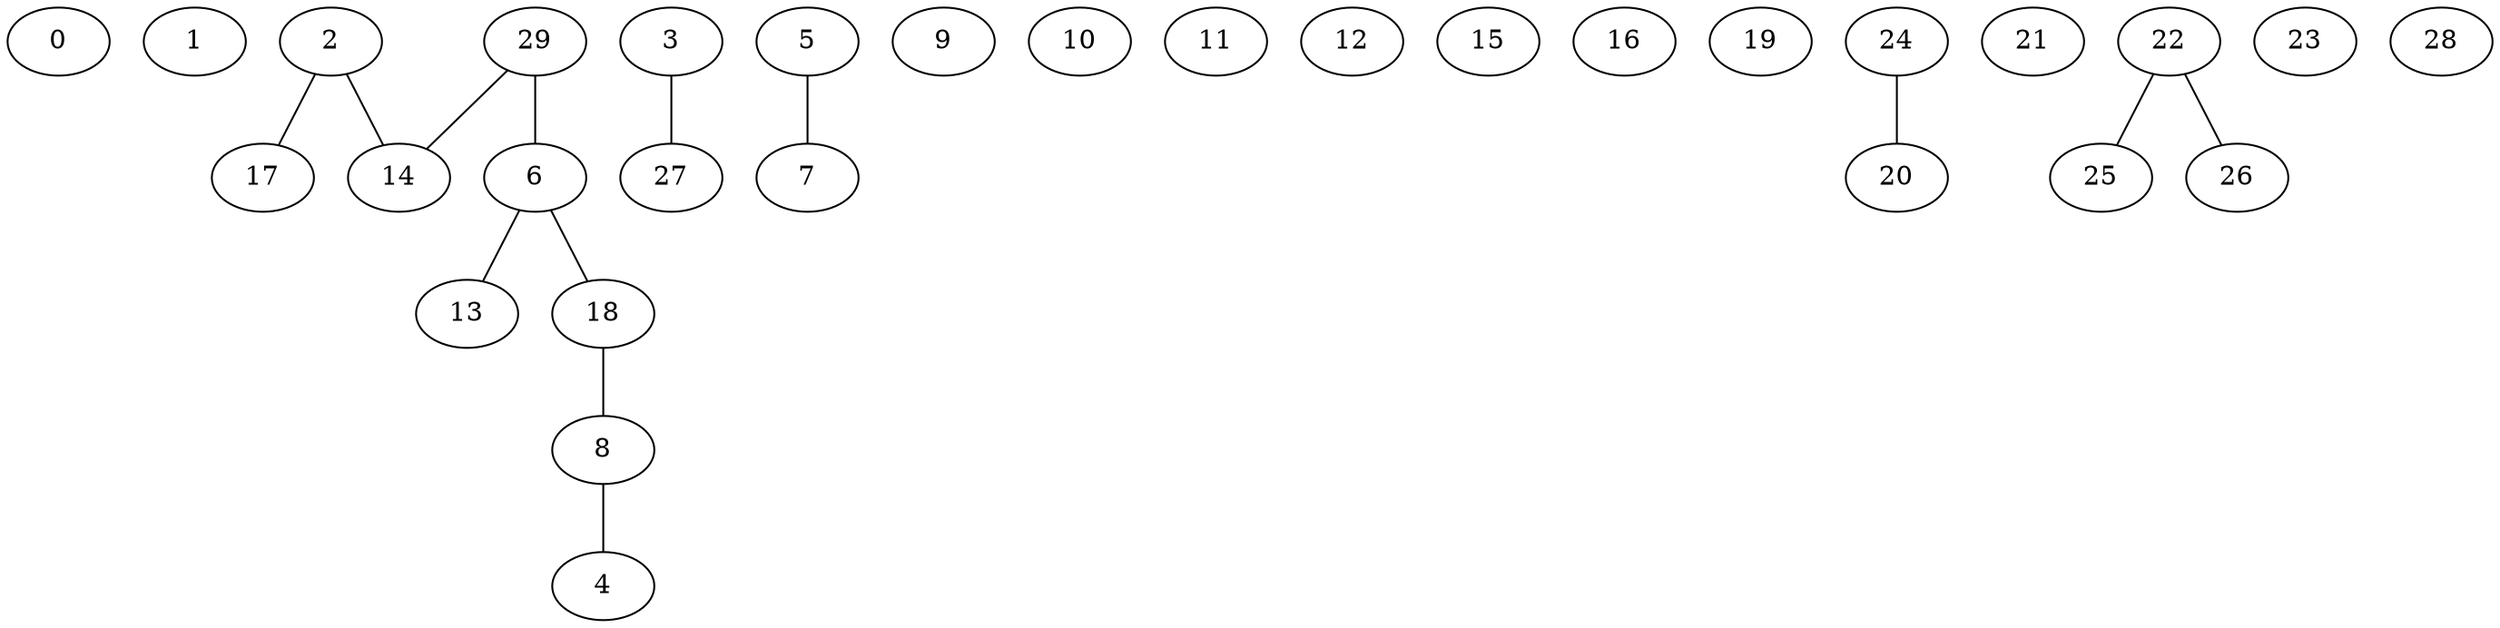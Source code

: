 graph G {
  0;
  1;
  2;
  3;
  4;
  5;
  6;
  7;
  8;
  9;
  10;
  11;
  12;
  13;
  14;
  15;
  16;
  17;
  18;
  19;
  20;
  21;
  22;
  23;
  24;
  25;
  26;
  27;
  28;
  29;
   2 -- 14;
   2 -- 17;
   3 -- 27;
   5 -- 7;
   6 -- 13;
   6 -- 18;
   8 -- 4;
   18 -- 8;
   22 -- 25;
   22 -- 26;
   24 -- 20;
   29 -- 6;
   29 -- 14;
}
